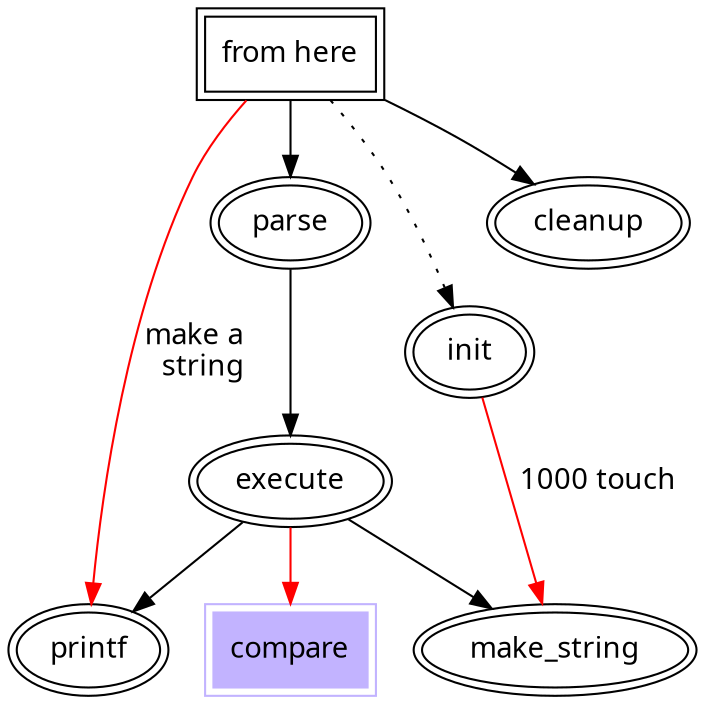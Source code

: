 digraph G{
	edge[fontname="FangSong"];
	node[peripheries=2,fontname="Fangname"];
	size="16,16";
	main[shape="box"];
	main[label="from here"]
	main->parse[weight=8]
	parse->execute;
	main->init[style=dotted];

	main->cleanup;
	execute->{make_string;printf;}
	edge[color=red];
	init->make_string[label="1000 touch"];
	main->printf[label="make a \n string"];
	
	node[shape=box,style=filled,color=".7 .3 1.0"];
	execute->compare;
}

